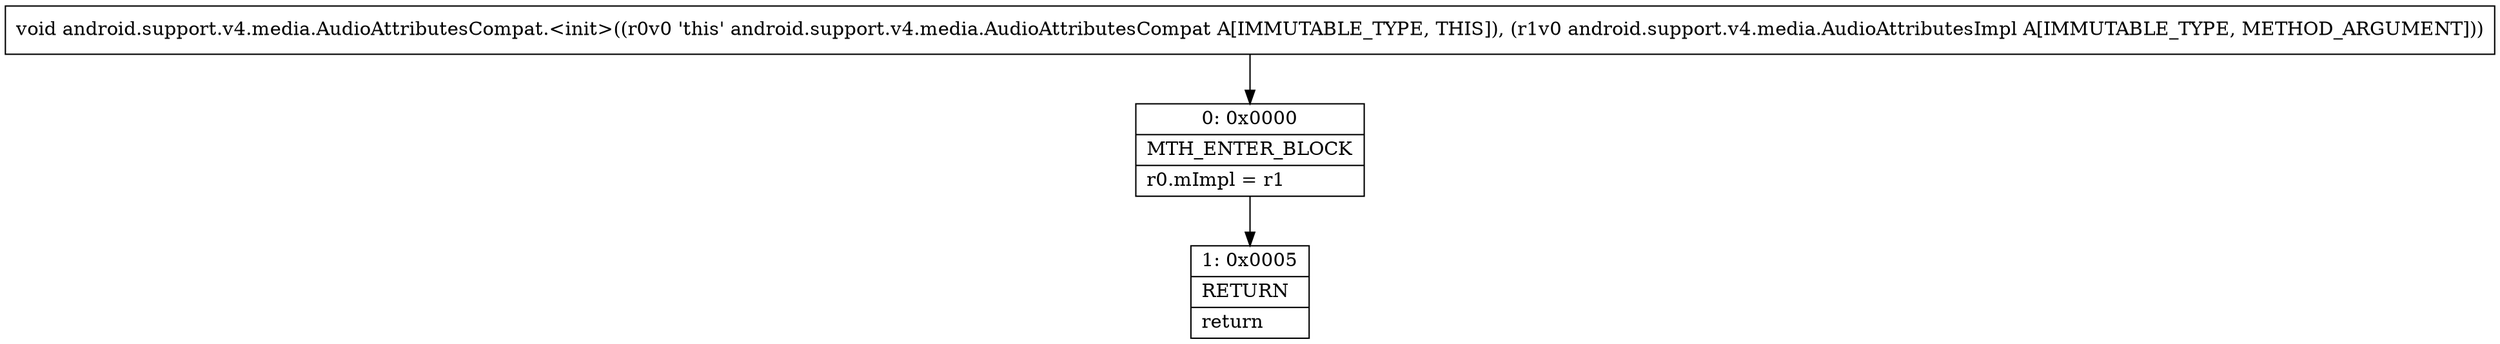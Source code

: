 digraph "CFG forandroid.support.v4.media.AudioAttributesCompat.\<init\>(Landroid\/support\/v4\/media\/AudioAttributesImpl;)V" {
Node_0 [shape=record,label="{0\:\ 0x0000|MTH_ENTER_BLOCK\l|r0.mImpl = r1\l}"];
Node_1 [shape=record,label="{1\:\ 0x0005|RETURN\l|return\l}"];
MethodNode[shape=record,label="{void android.support.v4.media.AudioAttributesCompat.\<init\>((r0v0 'this' android.support.v4.media.AudioAttributesCompat A[IMMUTABLE_TYPE, THIS]), (r1v0 android.support.v4.media.AudioAttributesImpl A[IMMUTABLE_TYPE, METHOD_ARGUMENT])) }"];
MethodNode -> Node_0;
Node_0 -> Node_1;
}

